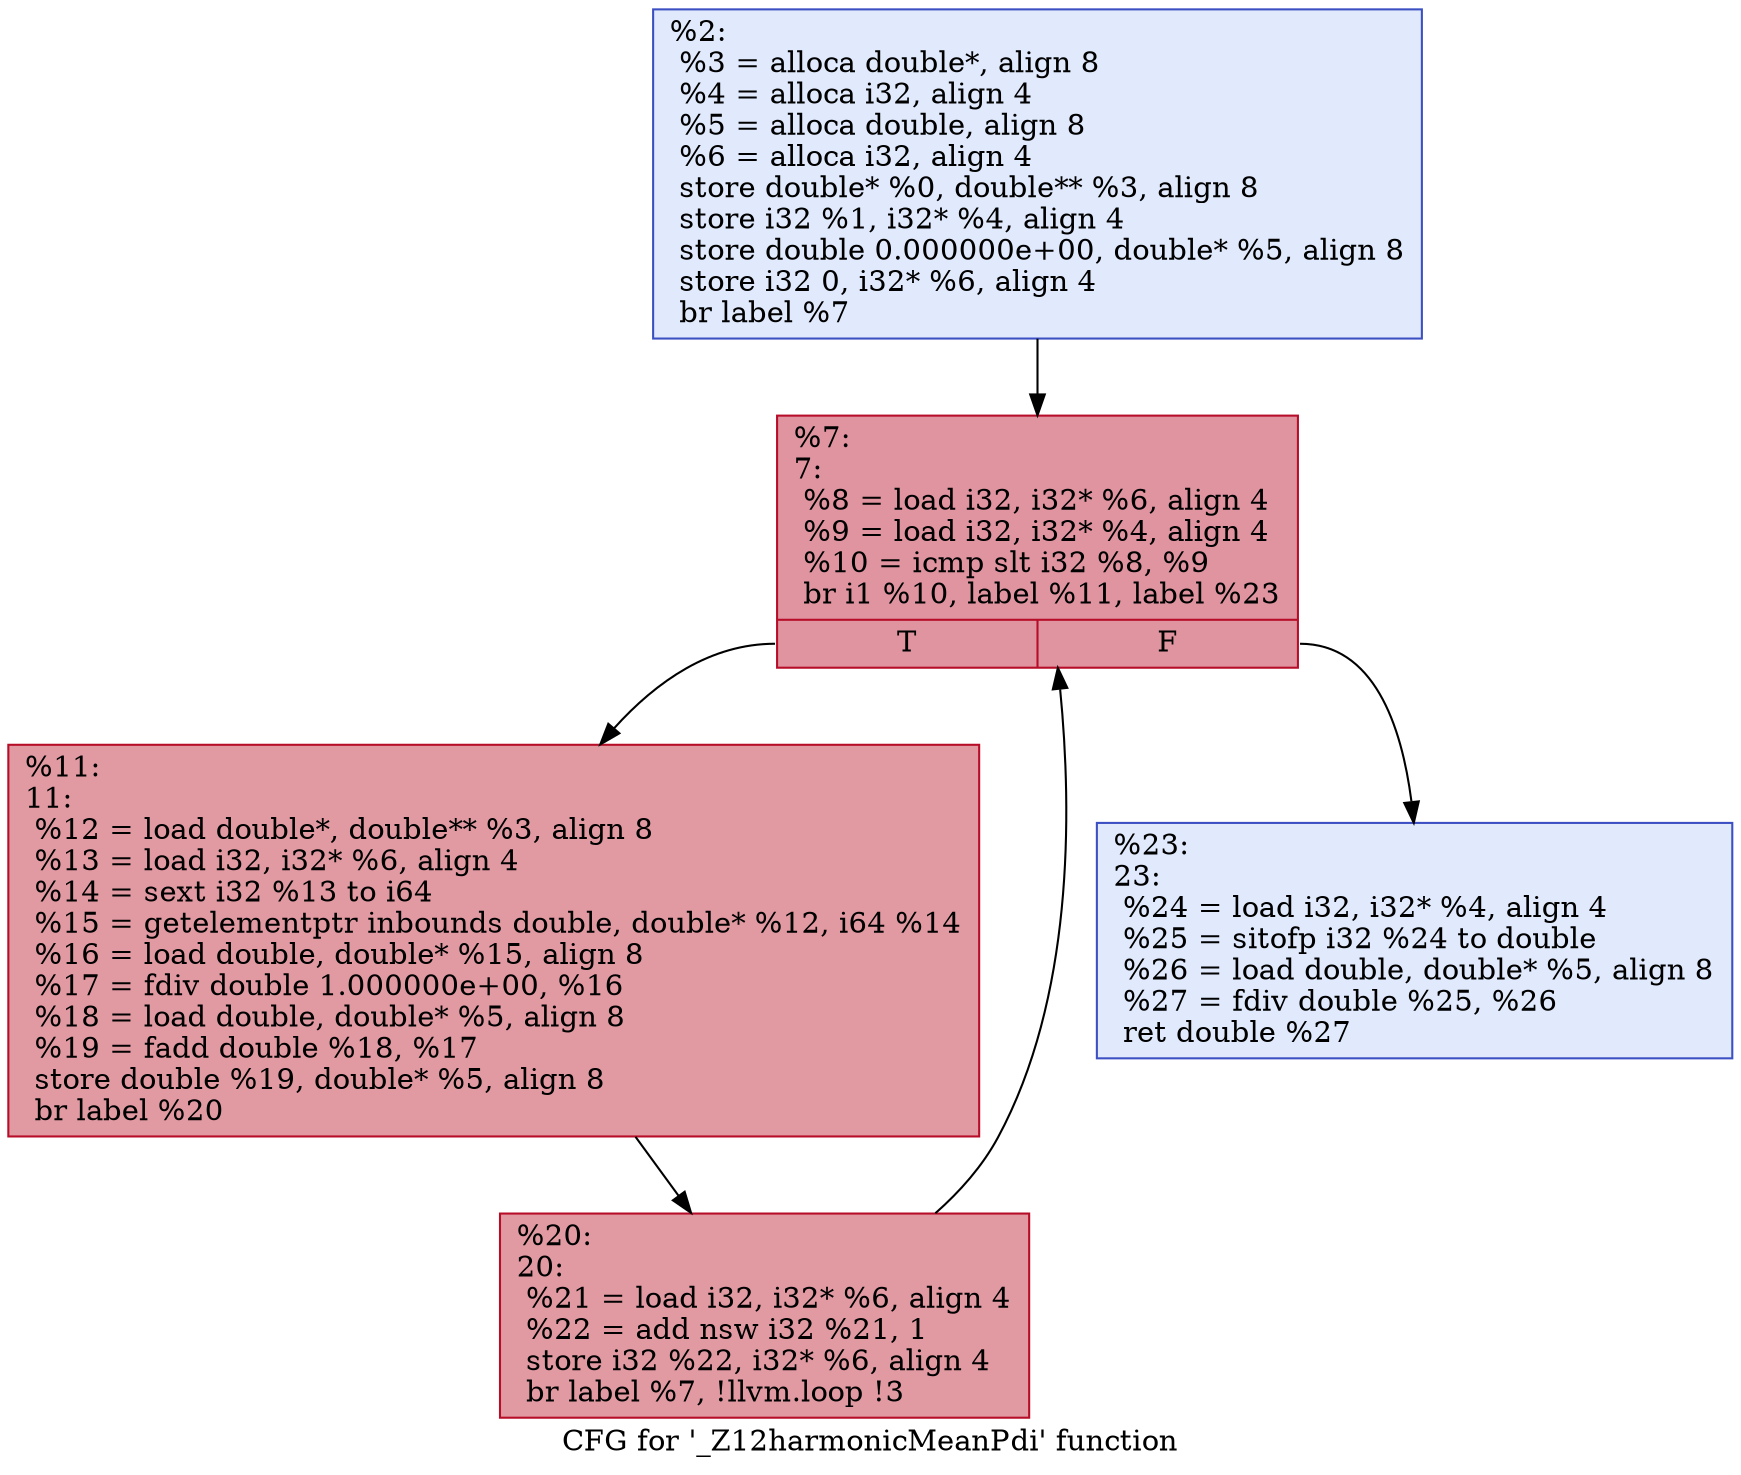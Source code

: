 digraph "CFG for '_Z12harmonicMeanPdi' function" {
	label="CFG for '_Z12harmonicMeanPdi' function";

	Node0x2b2536c0ad0 [shape=record,color="#3d50c3ff", style=filled, fillcolor="#b9d0f970",label="{%2:\l  %3 = alloca double*, align 8\l  %4 = alloca i32, align 4\l  %5 = alloca double, align 8\l  %6 = alloca i32, align 4\l  store double* %0, double** %3, align 8\l  store i32 %1, i32* %4, align 4\l  store double 0.000000e+00, double* %5, align 8\l  store i32 0, i32* %6, align 4\l  br label %7\l}"];
	Node0x2b2536c0ad0 -> Node0x2b2536c0c10;
	Node0x2b2536c0c10 [shape=record,color="#b70d28ff", style=filled, fillcolor="#b70d2870",label="{%7:\l7:                                                \l  %8 = load i32, i32* %6, align 4\l  %9 = load i32, i32* %4, align 4\l  %10 = icmp slt i32 %8, %9\l  br i1 %10, label %11, label %23\l|{<s0>T|<s1>F}}"];
	Node0x2b2536c0c10:s0 -> Node0x2b2536c0f30;
	Node0x2b2536c0c10:s1 -> Node0x2b2536c1ca0;
	Node0x2b2536c0f30 [shape=record,color="#b70d28ff", style=filled, fillcolor="#bb1b2c70",label="{%11:\l11:                                               \l  %12 = load double*, double** %3, align 8\l  %13 = load i32, i32* %6, align 4\l  %14 = sext i32 %13 to i64\l  %15 = getelementptr inbounds double, double* %12, i64 %14\l  %16 = load double, double* %15, align 8\l  %17 = fdiv double 1.000000e+00, %16\l  %18 = load double, double* %5, align 8\l  %19 = fadd double %18, %17\l  store double %19, double* %5, align 8\l  br label %20\l}"];
	Node0x2b2536c0f30 -> Node0x2b2536c1840;
	Node0x2b2536c1840 [shape=record,color="#b70d28ff", style=filled, fillcolor="#bb1b2c70",label="{%20:\l20:                                               \l  %21 = load i32, i32* %6, align 4\l  %22 = add nsw i32 %21, 1\l  store i32 %22, i32* %6, align 4\l  br label %7, !llvm.loop !3\l}"];
	Node0x2b2536c1840 -> Node0x2b2536c0c10;
	Node0x2b2536c1ca0 [shape=record,color="#3d50c3ff", style=filled, fillcolor="#b9d0f970",label="{%23:\l23:                                               \l  %24 = load i32, i32* %4, align 4\l  %25 = sitofp i32 %24 to double\l  %26 = load double, double* %5, align 8\l  %27 = fdiv double %25, %26\l  ret double %27\l}"];
}
